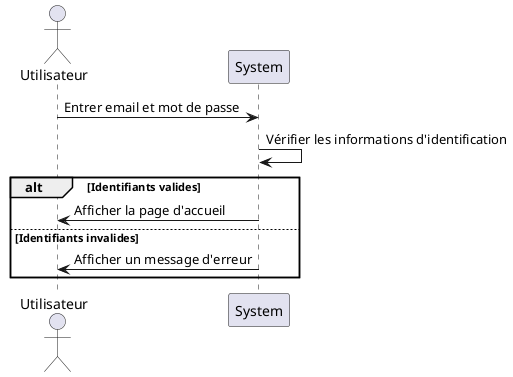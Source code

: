 @startuml
actor Utilisateur
participant "System" as System

Utilisateur -> System : Entrer email et mot de passe
System -> System : Vérifier les informations d'identification
alt Identifiants valides
    System -> Utilisateur : Afficher la page d'accueil
else Identifiants invalides
    System -> Utilisateur : Afficher un message d'erreur
end
@enduml